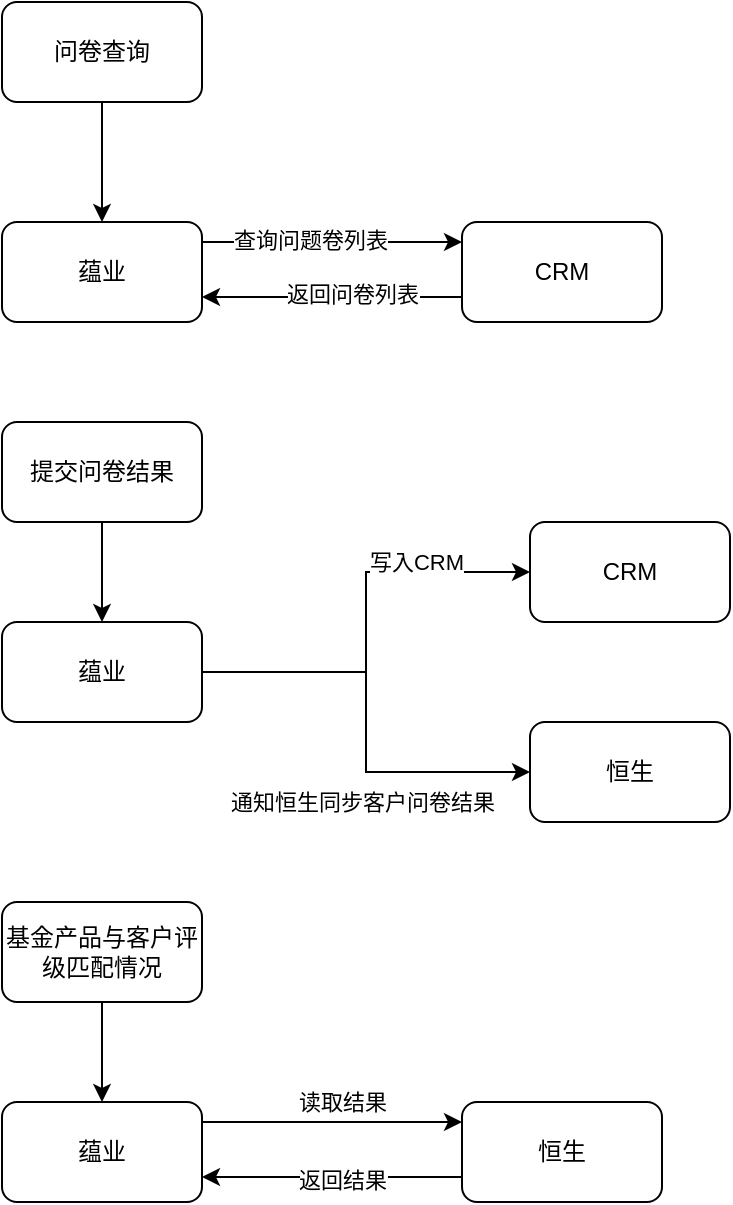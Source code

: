 <mxfile version="14.9.2" type="github">
  <diagram id="s7PlrWIH2ke5MFDkeITM" name="第 1 页">
    <mxGraphModel dx="1422" dy="762" grid="1" gridSize="10" guides="1" tooltips="1" connect="1" arrows="1" fold="1" page="1" pageScale="1" pageWidth="827" pageHeight="1169" math="0" shadow="0">
      <root>
        <mxCell id="0" />
        <mxCell id="1" parent="0" />
        <mxCell id="s3Gmdj12thfL3iEvKWnO-8" style="edgeStyle=orthogonalEdgeStyle;rounded=0;orthogonalLoop=1;jettySize=auto;html=1;" edge="1" parent="1" source="s3Gmdj12thfL3iEvKWnO-4" target="s3Gmdj12thfL3iEvKWnO-6">
          <mxGeometry relative="1" as="geometry" />
        </mxCell>
        <mxCell id="s3Gmdj12thfL3iEvKWnO-4" value="问卷查询" style="rounded=1;whiteSpace=wrap;html=1;" vertex="1" parent="1">
          <mxGeometry x="150" y="220" width="100" height="50" as="geometry" />
        </mxCell>
        <mxCell id="s3Gmdj12thfL3iEvKWnO-9" style="edgeStyle=orthogonalEdgeStyle;rounded=0;orthogonalLoop=1;jettySize=auto;html=1;" edge="1" parent="1" source="s3Gmdj12thfL3iEvKWnO-6" target="s3Gmdj12thfL3iEvKWnO-7">
          <mxGeometry relative="1" as="geometry">
            <Array as="points">
              <mxPoint x="340" y="340" />
              <mxPoint x="340" y="340" />
            </Array>
          </mxGeometry>
        </mxCell>
        <mxCell id="s3Gmdj12thfL3iEvKWnO-11" value="查询问题卷列表" style="edgeLabel;html=1;align=center;verticalAlign=middle;resizable=0;points=[];" vertex="1" connectable="0" parent="s3Gmdj12thfL3iEvKWnO-9">
          <mxGeometry x="-0.169" y="1" relative="1" as="geometry">
            <mxPoint as="offset" />
          </mxGeometry>
        </mxCell>
        <mxCell id="s3Gmdj12thfL3iEvKWnO-6" value="蕴业" style="rounded=1;whiteSpace=wrap;html=1;" vertex="1" parent="1">
          <mxGeometry x="150" y="330" width="100" height="50" as="geometry" />
        </mxCell>
        <mxCell id="s3Gmdj12thfL3iEvKWnO-10" style="edgeStyle=orthogonalEdgeStyle;rounded=0;orthogonalLoop=1;jettySize=auto;html=1;entryX=1;entryY=0.75;entryDx=0;entryDy=0;" edge="1" parent="1" source="s3Gmdj12thfL3iEvKWnO-7" target="s3Gmdj12thfL3iEvKWnO-6">
          <mxGeometry relative="1" as="geometry">
            <Array as="points">
              <mxPoint x="315" y="368" />
            </Array>
          </mxGeometry>
        </mxCell>
        <mxCell id="s3Gmdj12thfL3iEvKWnO-12" value="返回问卷列表" style="edgeLabel;html=1;align=center;verticalAlign=middle;resizable=0;points=[];" vertex="1" connectable="0" parent="s3Gmdj12thfL3iEvKWnO-10">
          <mxGeometry x="-0.154" y="-2" relative="1" as="geometry">
            <mxPoint as="offset" />
          </mxGeometry>
        </mxCell>
        <mxCell id="s3Gmdj12thfL3iEvKWnO-7" value="CRM" style="rounded=1;whiteSpace=wrap;html=1;" vertex="1" parent="1">
          <mxGeometry x="380" y="330" width="100" height="50" as="geometry" />
        </mxCell>
        <mxCell id="s3Gmdj12thfL3iEvKWnO-17" style="edgeStyle=orthogonalEdgeStyle;rounded=0;orthogonalLoop=1;jettySize=auto;html=1;" edge="1" parent="1" source="s3Gmdj12thfL3iEvKWnO-14" target="s3Gmdj12thfL3iEvKWnO-15">
          <mxGeometry relative="1" as="geometry" />
        </mxCell>
        <mxCell id="s3Gmdj12thfL3iEvKWnO-14" value="提交问卷结果" style="rounded=1;whiteSpace=wrap;html=1;" vertex="1" parent="1">
          <mxGeometry x="150" y="430" width="100" height="50" as="geometry" />
        </mxCell>
        <mxCell id="s3Gmdj12thfL3iEvKWnO-18" style="edgeStyle=orthogonalEdgeStyle;rounded=0;orthogonalLoop=1;jettySize=auto;html=1;" edge="1" parent="1" source="s3Gmdj12thfL3iEvKWnO-15" target="s3Gmdj12thfL3iEvKWnO-16">
          <mxGeometry relative="1" as="geometry" />
        </mxCell>
        <mxCell id="s3Gmdj12thfL3iEvKWnO-21" value="写入CRM" style="edgeLabel;html=1;align=center;verticalAlign=middle;resizable=0;points=[];" vertex="1" connectable="0" parent="s3Gmdj12thfL3iEvKWnO-18">
          <mxGeometry x="0.467" y="-2" relative="1" as="geometry">
            <mxPoint y="-7" as="offset" />
          </mxGeometry>
        </mxCell>
        <mxCell id="s3Gmdj12thfL3iEvKWnO-20" style="edgeStyle=orthogonalEdgeStyle;rounded=0;orthogonalLoop=1;jettySize=auto;html=1;entryX=0;entryY=0.5;entryDx=0;entryDy=0;" edge="1" parent="1" source="s3Gmdj12thfL3iEvKWnO-15" target="s3Gmdj12thfL3iEvKWnO-19">
          <mxGeometry relative="1" as="geometry" />
        </mxCell>
        <mxCell id="s3Gmdj12thfL3iEvKWnO-22" value="通知恒生同步客户问卷结果&lt;br&gt;" style="edgeLabel;html=1;align=center;verticalAlign=middle;resizable=0;points=[];" vertex="1" connectable="0" parent="s3Gmdj12thfL3iEvKWnO-20">
          <mxGeometry x="0.421" y="-1" relative="1" as="geometry">
            <mxPoint x="-22" y="14" as="offset" />
          </mxGeometry>
        </mxCell>
        <mxCell id="s3Gmdj12thfL3iEvKWnO-15" value="蕴业" style="rounded=1;whiteSpace=wrap;html=1;" vertex="1" parent="1">
          <mxGeometry x="150" y="530" width="100" height="50" as="geometry" />
        </mxCell>
        <mxCell id="s3Gmdj12thfL3iEvKWnO-16" value="CRM" style="rounded=1;whiteSpace=wrap;html=1;" vertex="1" parent="1">
          <mxGeometry x="414" y="480" width="100" height="50" as="geometry" />
        </mxCell>
        <mxCell id="s3Gmdj12thfL3iEvKWnO-19" value="恒生" style="rounded=1;whiteSpace=wrap;html=1;" vertex="1" parent="1">
          <mxGeometry x="414" y="580" width="100" height="50" as="geometry" />
        </mxCell>
        <mxCell id="s3Gmdj12thfL3iEvKWnO-23" style="edgeStyle=orthogonalEdgeStyle;rounded=0;orthogonalLoop=1;jettySize=auto;html=1;" edge="1" parent="1" source="s3Gmdj12thfL3iEvKWnO-24" target="s3Gmdj12thfL3iEvKWnO-29">
          <mxGeometry relative="1" as="geometry" />
        </mxCell>
        <mxCell id="s3Gmdj12thfL3iEvKWnO-24" value="基金产品与客户评级匹配情况" style="rounded=1;whiteSpace=wrap;html=1;" vertex="1" parent="1">
          <mxGeometry x="150" y="670" width="100" height="50" as="geometry" />
        </mxCell>
        <mxCell id="s3Gmdj12thfL3iEvKWnO-32" style="edgeStyle=orthogonalEdgeStyle;rounded=0;orthogonalLoop=1;jettySize=auto;html=1;" edge="1" parent="1" source="s3Gmdj12thfL3iEvKWnO-29" target="s3Gmdj12thfL3iEvKWnO-31">
          <mxGeometry relative="1" as="geometry">
            <Array as="points">
              <mxPoint x="320" y="780" />
              <mxPoint x="320" y="780" />
            </Array>
          </mxGeometry>
        </mxCell>
        <mxCell id="s3Gmdj12thfL3iEvKWnO-34" value="读取结果" style="edgeLabel;html=1;align=center;verticalAlign=middle;resizable=0;points=[];" vertex="1" connectable="0" parent="s3Gmdj12thfL3iEvKWnO-32">
          <mxGeometry x="0.231" y="-5" relative="1" as="geometry">
            <mxPoint x="-10" y="-15" as="offset" />
          </mxGeometry>
        </mxCell>
        <mxCell id="s3Gmdj12thfL3iEvKWnO-29" value="蕴业" style="rounded=1;whiteSpace=wrap;html=1;" vertex="1" parent="1">
          <mxGeometry x="150" y="770" width="100" height="50" as="geometry" />
        </mxCell>
        <mxCell id="s3Gmdj12thfL3iEvKWnO-33" style="edgeStyle=orthogonalEdgeStyle;rounded=0;orthogonalLoop=1;jettySize=auto;html=1;entryX=1;entryY=0.75;entryDx=0;entryDy=0;" edge="1" parent="1" source="s3Gmdj12thfL3iEvKWnO-31" target="s3Gmdj12thfL3iEvKWnO-29">
          <mxGeometry relative="1" as="geometry">
            <Array as="points">
              <mxPoint x="315" y="808" />
            </Array>
          </mxGeometry>
        </mxCell>
        <mxCell id="s3Gmdj12thfL3iEvKWnO-35" value="返回结果" style="edgeLabel;html=1;align=center;verticalAlign=middle;resizable=0;points=[];" vertex="1" connectable="0" parent="s3Gmdj12thfL3iEvKWnO-33">
          <mxGeometry x="-0.2" y="1" relative="1" as="geometry">
            <mxPoint x="-8" as="offset" />
          </mxGeometry>
        </mxCell>
        <mxCell id="s3Gmdj12thfL3iEvKWnO-31" value="恒生" style="rounded=1;whiteSpace=wrap;html=1;" vertex="1" parent="1">
          <mxGeometry x="380" y="770" width="100" height="50" as="geometry" />
        </mxCell>
      </root>
    </mxGraphModel>
  </diagram>
</mxfile>
